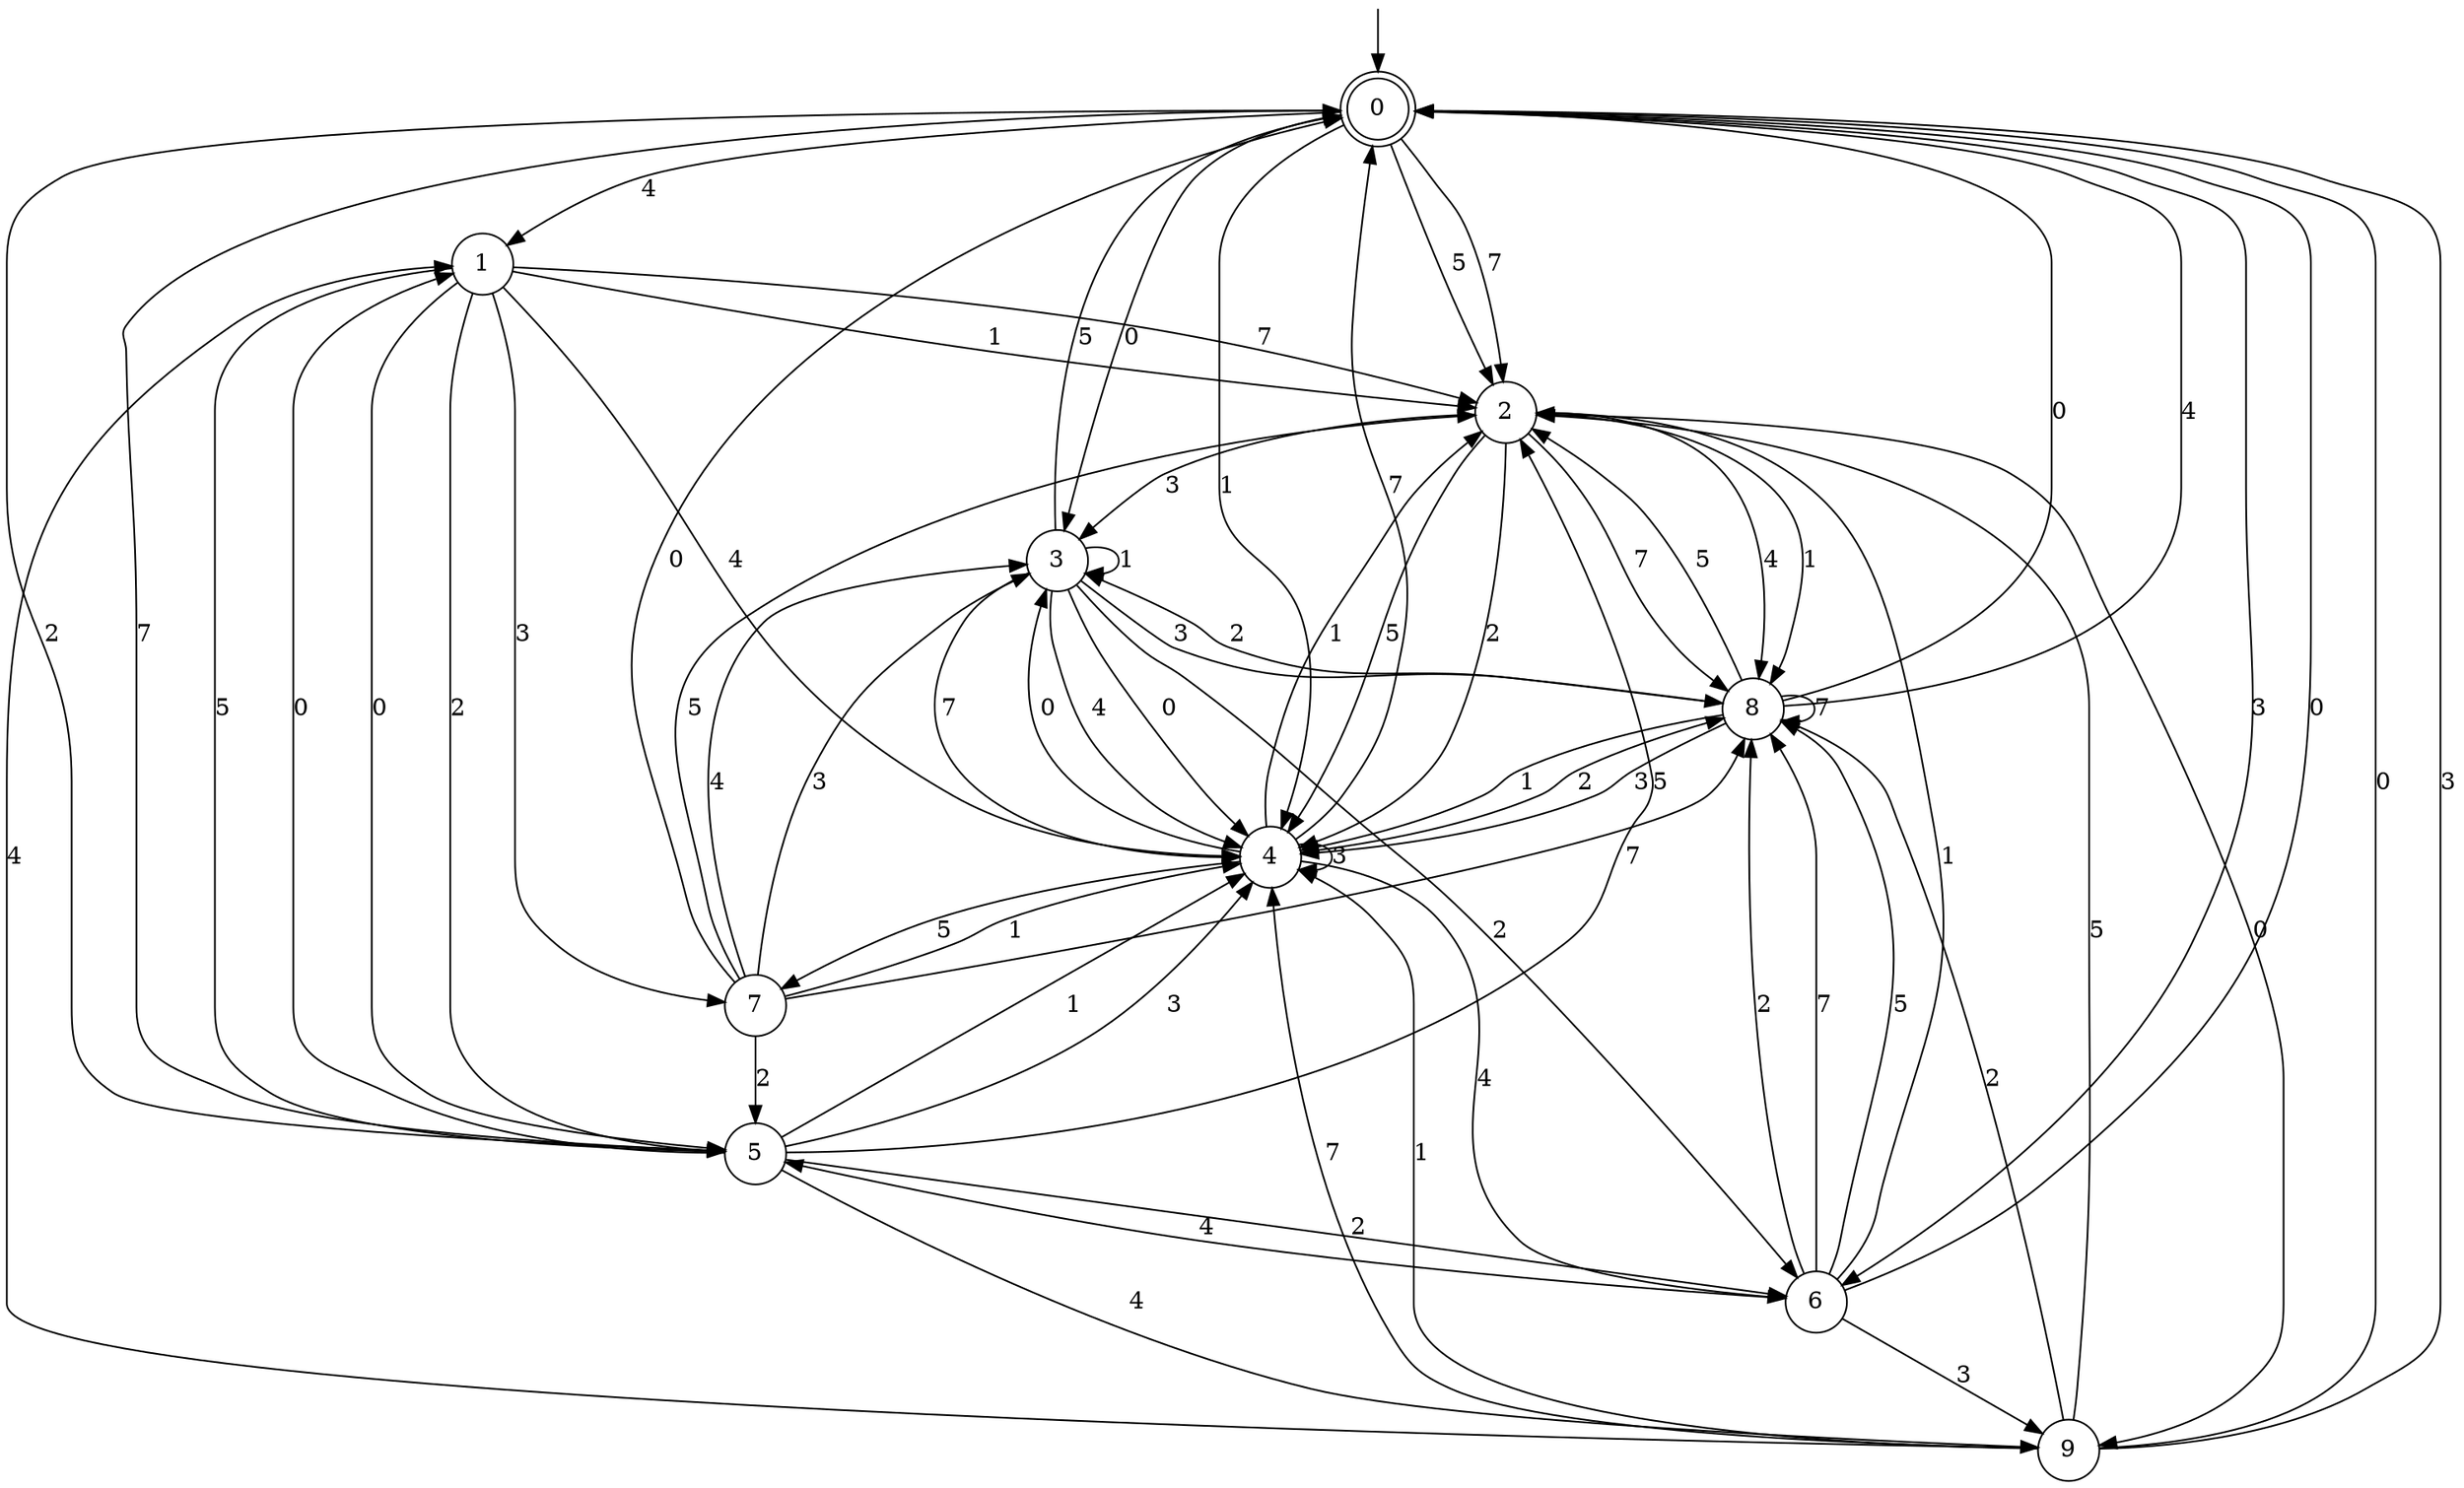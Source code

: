 digraph g {

	s0 [shape="doublecircle" label="0"];
	s1 [shape="circle" label="1"];
	s2 [shape="circle" label="2"];
	s3 [shape="circle" label="3"];
	s4 [shape="circle" label="4"];
	s5 [shape="circle" label="5"];
	s6 [shape="circle" label="6"];
	s7 [shape="circle" label="7"];
	s8 [shape="circle" label="8"];
	s9 [shape="circle" label="9"];
	s0 -> s1 [label="4"];
	s0 -> s2 [label="5"];
	s0 -> s3 [label="0"];
	s0 -> s4 [label="1"];
	s0 -> s5 [label="2"];
	s0 -> s2 [label="7"];
	s0 -> s6 [label="3"];
	s1 -> s4 [label="4"];
	s1 -> s5 [label="5"];
	s1 -> s5 [label="0"];
	s1 -> s2 [label="1"];
	s1 -> s5 [label="2"];
	s1 -> s2 [label="7"];
	s1 -> s7 [label="3"];
	s2 -> s8 [label="4"];
	s2 -> s4 [label="5"];
	s2 -> s9 [label="0"];
	s2 -> s8 [label="1"];
	s2 -> s4 [label="2"];
	s2 -> s8 [label="7"];
	s2 -> s3 [label="3"];
	s3 -> s4 [label="4"];
	s3 -> s0 [label="5"];
	s3 -> s4 [label="0"];
	s3 -> s3 [label="1"];
	s3 -> s6 [label="2"];
	s3 -> s4 [label="7"];
	s3 -> s8 [label="3"];
	s4 -> s6 [label="4"];
	s4 -> s7 [label="5"];
	s4 -> s3 [label="0"];
	s4 -> s2 [label="1"];
	s4 -> s8 [label="2"];
	s4 -> s0 [label="7"];
	s4 -> s4 [label="3"];
	s5 -> s9 [label="4"];
	s5 -> s2 [label="5"];
	s5 -> s1 [label="0"];
	s5 -> s4 [label="1"];
	s5 -> s6 [label="2"];
	s5 -> s0 [label="7"];
	s5 -> s4 [label="3"];
	s6 -> s5 [label="4"];
	s6 -> s8 [label="5"];
	s6 -> s0 [label="0"];
	s6 -> s2 [label="1"];
	s6 -> s8 [label="2"];
	s6 -> s8 [label="7"];
	s6 -> s9 [label="3"];
	s7 -> s3 [label="4"];
	s7 -> s2 [label="5"];
	s7 -> s0 [label="0"];
	s7 -> s4 [label="1"];
	s7 -> s5 [label="2"];
	s7 -> s8 [label="7"];
	s7 -> s3 [label="3"];
	s8 -> s0 [label="4"];
	s8 -> s2 [label="5"];
	s8 -> s0 [label="0"];
	s8 -> s4 [label="1"];
	s8 -> s3 [label="2"];
	s8 -> s8 [label="7"];
	s8 -> s4 [label="3"];
	s9 -> s1 [label="4"];
	s9 -> s2 [label="5"];
	s9 -> s0 [label="0"];
	s9 -> s4 [label="1"];
	s9 -> s8 [label="2"];
	s9 -> s4 [label="7"];
	s9 -> s0 [label="3"];

__start0 [label="" shape="none" width="0" height="0"];
__start0 -> s0;

}
